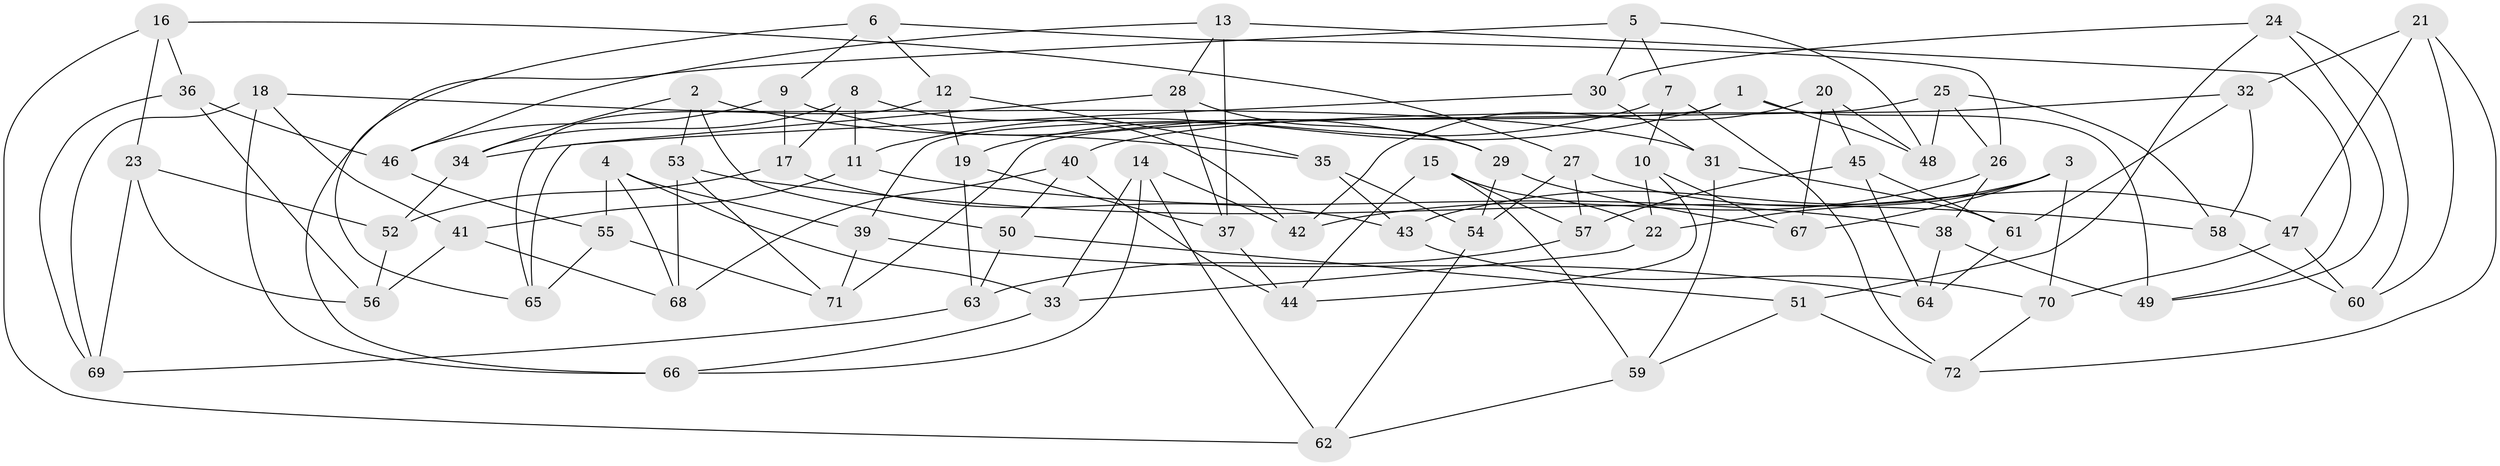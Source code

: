 // coarse degree distribution, {3: 0.3333333333333333, 2: 0.14285714285714285, 6: 0.09523809523809523, 4: 0.14285714285714285, 5: 0.09523809523809523, 11: 0.047619047619047616, 8: 0.047619047619047616, 9: 0.047619047619047616, 7: 0.047619047619047616}
// Generated by graph-tools (version 1.1) at 2025/03/03/04/25 22:03:39]
// undirected, 72 vertices, 144 edges
graph export_dot {
graph [start="1"]
  node [color=gray90,style=filled];
  1;
  2;
  3;
  4;
  5;
  6;
  7;
  8;
  9;
  10;
  11;
  12;
  13;
  14;
  15;
  16;
  17;
  18;
  19;
  20;
  21;
  22;
  23;
  24;
  25;
  26;
  27;
  28;
  29;
  30;
  31;
  32;
  33;
  34;
  35;
  36;
  37;
  38;
  39;
  40;
  41;
  42;
  43;
  44;
  45;
  46;
  47;
  48;
  49;
  50;
  51;
  52;
  53;
  54;
  55;
  56;
  57;
  58;
  59;
  60;
  61;
  62;
  63;
  64;
  65;
  66;
  67;
  68;
  69;
  70;
  71;
  72;
  1 -- 11;
  1 -- 49;
  1 -- 48;
  1 -- 39;
  2 -- 50;
  2 -- 35;
  2 -- 34;
  2 -- 53;
  3 -- 22;
  3 -- 70;
  3 -- 67;
  3 -- 43;
  4 -- 33;
  4 -- 68;
  4 -- 39;
  4 -- 55;
  5 -- 7;
  5 -- 30;
  5 -- 66;
  5 -- 48;
  6 -- 26;
  6 -- 9;
  6 -- 65;
  6 -- 12;
  7 -- 10;
  7 -- 19;
  7 -- 72;
  8 -- 42;
  8 -- 11;
  8 -- 17;
  8 -- 34;
  9 -- 46;
  9 -- 17;
  9 -- 29;
  10 -- 22;
  10 -- 67;
  10 -- 44;
  11 -- 38;
  11 -- 41;
  12 -- 35;
  12 -- 19;
  12 -- 65;
  13 -- 28;
  13 -- 46;
  13 -- 49;
  13 -- 37;
  14 -- 33;
  14 -- 66;
  14 -- 62;
  14 -- 42;
  15 -- 57;
  15 -- 44;
  15 -- 22;
  15 -- 59;
  16 -- 62;
  16 -- 27;
  16 -- 36;
  16 -- 23;
  17 -- 52;
  17 -- 43;
  18 -- 69;
  18 -- 66;
  18 -- 41;
  18 -- 31;
  19 -- 63;
  19 -- 37;
  20 -- 42;
  20 -- 67;
  20 -- 48;
  20 -- 45;
  21 -- 47;
  21 -- 60;
  21 -- 32;
  21 -- 72;
  22 -- 33;
  23 -- 69;
  23 -- 52;
  23 -- 56;
  24 -- 49;
  24 -- 51;
  24 -- 60;
  24 -- 30;
  25 -- 48;
  25 -- 71;
  25 -- 26;
  25 -- 58;
  26 -- 38;
  26 -- 42;
  27 -- 54;
  27 -- 57;
  27 -- 47;
  28 -- 37;
  28 -- 29;
  28 -- 65;
  29 -- 67;
  29 -- 54;
  30 -- 34;
  30 -- 31;
  31 -- 61;
  31 -- 59;
  32 -- 61;
  32 -- 40;
  32 -- 58;
  33 -- 66;
  34 -- 52;
  35 -- 43;
  35 -- 54;
  36 -- 56;
  36 -- 69;
  36 -- 46;
  37 -- 44;
  38 -- 64;
  38 -- 49;
  39 -- 64;
  39 -- 71;
  40 -- 68;
  40 -- 44;
  40 -- 50;
  41 -- 56;
  41 -- 68;
  43 -- 70;
  45 -- 64;
  45 -- 61;
  45 -- 57;
  46 -- 55;
  47 -- 60;
  47 -- 70;
  50 -- 63;
  50 -- 51;
  51 -- 72;
  51 -- 59;
  52 -- 56;
  53 -- 58;
  53 -- 71;
  53 -- 68;
  54 -- 62;
  55 -- 71;
  55 -- 65;
  57 -- 63;
  58 -- 60;
  59 -- 62;
  61 -- 64;
  63 -- 69;
  70 -- 72;
}
